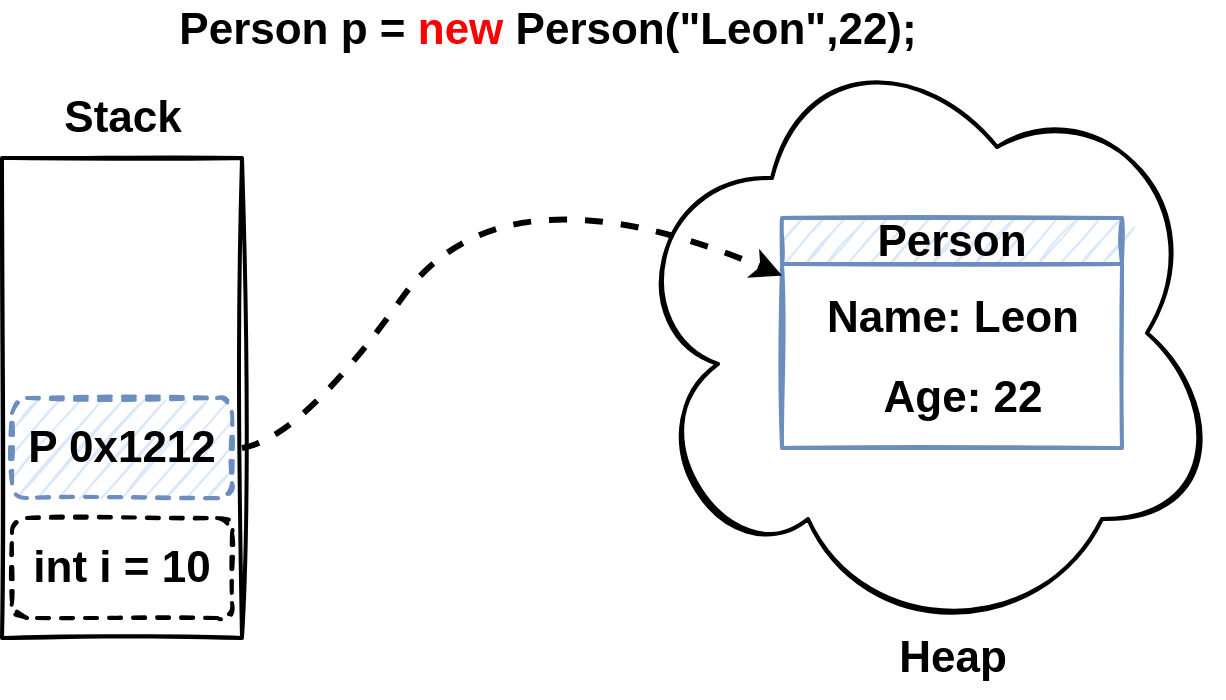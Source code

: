 <mxfile version="20.6.2" type="github">
  <diagram id="HjAgQQgAci8uWXv3D0lz" name="第 1 页">
    <mxGraphModel dx="1114" dy="798" grid="1" gridSize="10" guides="1" tooltips="1" connect="1" arrows="1" fold="1" page="1" pageScale="1" pageWidth="827" pageHeight="1169" math="0" shadow="0">
      <root>
        <mxCell id="0" />
        <mxCell id="1" parent="0" />
        <mxCell id="j5e14Ck0qv1ZzKRkd9pl-13" value="" style="ellipse;shape=cloud;whiteSpace=wrap;html=1;sketch=1;strokeWidth=2;fontSize=22;" vertex="1" parent="1">
          <mxGeometry x="440" y="172.5" width="300" height="310" as="geometry" />
        </mxCell>
        <mxCell id="j5e14Ck0qv1ZzKRkd9pl-1" value="" style="rounded=0;whiteSpace=wrap;html=1;strokeWidth=2;sketch=1;" vertex="1" parent="1">
          <mxGeometry x="130" y="240" width="120" height="240" as="geometry" />
        </mxCell>
        <mxCell id="j5e14Ck0qv1ZzKRkd9pl-2" value="&lt;span style=&quot;font-size: 22px;&quot;&gt;&lt;b&gt;int i = 10&lt;/b&gt;&lt;/span&gt;" style="rounded=1;whiteSpace=wrap;html=1;sketch=1;strokeWidth=2;dashed=1;" vertex="1" parent="1">
          <mxGeometry x="135" y="420" width="110" height="50" as="geometry" />
        </mxCell>
        <mxCell id="j5e14Ck0qv1ZzKRkd9pl-3" value="&lt;span style=&quot;font-size: 22px;&quot;&gt;&lt;b&gt;P 0x1212&lt;/b&gt;&lt;/span&gt;" style="rounded=1;whiteSpace=wrap;html=1;sketch=1;strokeWidth=2;dashed=1;fillColor=#dae8fc;strokeColor=#6c8ebf;" vertex="1" parent="1">
          <mxGeometry x="135" y="360" width="110" height="50" as="geometry" />
        </mxCell>
        <mxCell id="j5e14Ck0qv1ZzKRkd9pl-4" value="&lt;b&gt;Stack&lt;/b&gt;" style="text;html=1;align=center;verticalAlign=middle;resizable=0;points=[];autosize=1;strokeColor=none;fillColor=none;fontSize=22;" vertex="1" parent="1">
          <mxGeometry x="150" y="200" width="80" height="40" as="geometry" />
        </mxCell>
        <mxCell id="j5e14Ck0qv1ZzKRkd9pl-7" value="Person" style="swimlane;whiteSpace=wrap;html=1;sketch=1;strokeWidth=2;fontSize=22;fillColor=#dae8fc;strokeColor=#6c8ebf;" vertex="1" parent="1">
          <mxGeometry x="520" y="270" width="170" height="115" as="geometry" />
        </mxCell>
        <mxCell id="j5e14Ck0qv1ZzKRkd9pl-11" value="&lt;b&gt;Name: Leon&lt;/b&gt;" style="text;html=1;align=center;verticalAlign=middle;resizable=0;points=[];autosize=1;strokeColor=none;fillColor=none;fontSize=22;sketch=1;strokeWidth=2;" vertex="1" parent="j5e14Ck0qv1ZzKRkd9pl-7">
          <mxGeometry x="10" y="30" width="150" height="40" as="geometry" />
        </mxCell>
        <mxCell id="j5e14Ck0qv1ZzKRkd9pl-12" value="&lt;b&gt;Age: 22&lt;/b&gt;" style="text;html=1;align=center;verticalAlign=middle;resizable=0;points=[];autosize=1;strokeColor=none;fillColor=none;fontSize=22;" vertex="1" parent="j5e14Ck0qv1ZzKRkd9pl-7">
          <mxGeometry x="40" y="70" width="100" height="40" as="geometry" />
        </mxCell>
        <mxCell id="j5e14Ck0qv1ZzKRkd9pl-9" value="&lt;b&gt;Heap&lt;/b&gt;" style="text;html=1;align=center;verticalAlign=middle;resizable=0;points=[];autosize=1;strokeColor=none;fillColor=none;fontSize=22;" vertex="1" parent="1">
          <mxGeometry x="565" y="470" width="80" height="40" as="geometry" />
        </mxCell>
        <mxCell id="j5e14Ck0qv1ZzKRkd9pl-10" value="" style="curved=1;endArrow=classic;html=1;rounded=0;fontSize=22;entryX=0;entryY=0.25;entryDx=0;entryDy=0;strokeWidth=3;dashed=1;" edge="1" parent="1" target="j5e14Ck0qv1ZzKRkd9pl-7">
          <mxGeometry width="50" height="50" relative="1" as="geometry">
            <mxPoint x="250" y="385" as="sourcePoint" />
            <mxPoint x="440" y="300" as="targetPoint" />
            <Array as="points">
              <mxPoint x="280" y="380" />
              <mxPoint x="380" y="240" />
            </Array>
          </mxGeometry>
        </mxCell>
        <mxCell id="j5e14Ck0qv1ZzKRkd9pl-14" value="&lt;b&gt;Person p = &lt;font color=&quot;#ff0000&quot;&gt;new &lt;/font&gt;Person(&quot;Leon&quot;,22);&lt;/b&gt;" style="text;html=1;strokeColor=none;fillColor=none;align=center;verticalAlign=middle;whiteSpace=wrap;rounded=0;sketch=1;strokeWidth=2;fontSize=22;" vertex="1" parent="1">
          <mxGeometry x="210" y="161" width="386" height="30" as="geometry" />
        </mxCell>
      </root>
    </mxGraphModel>
  </diagram>
</mxfile>
